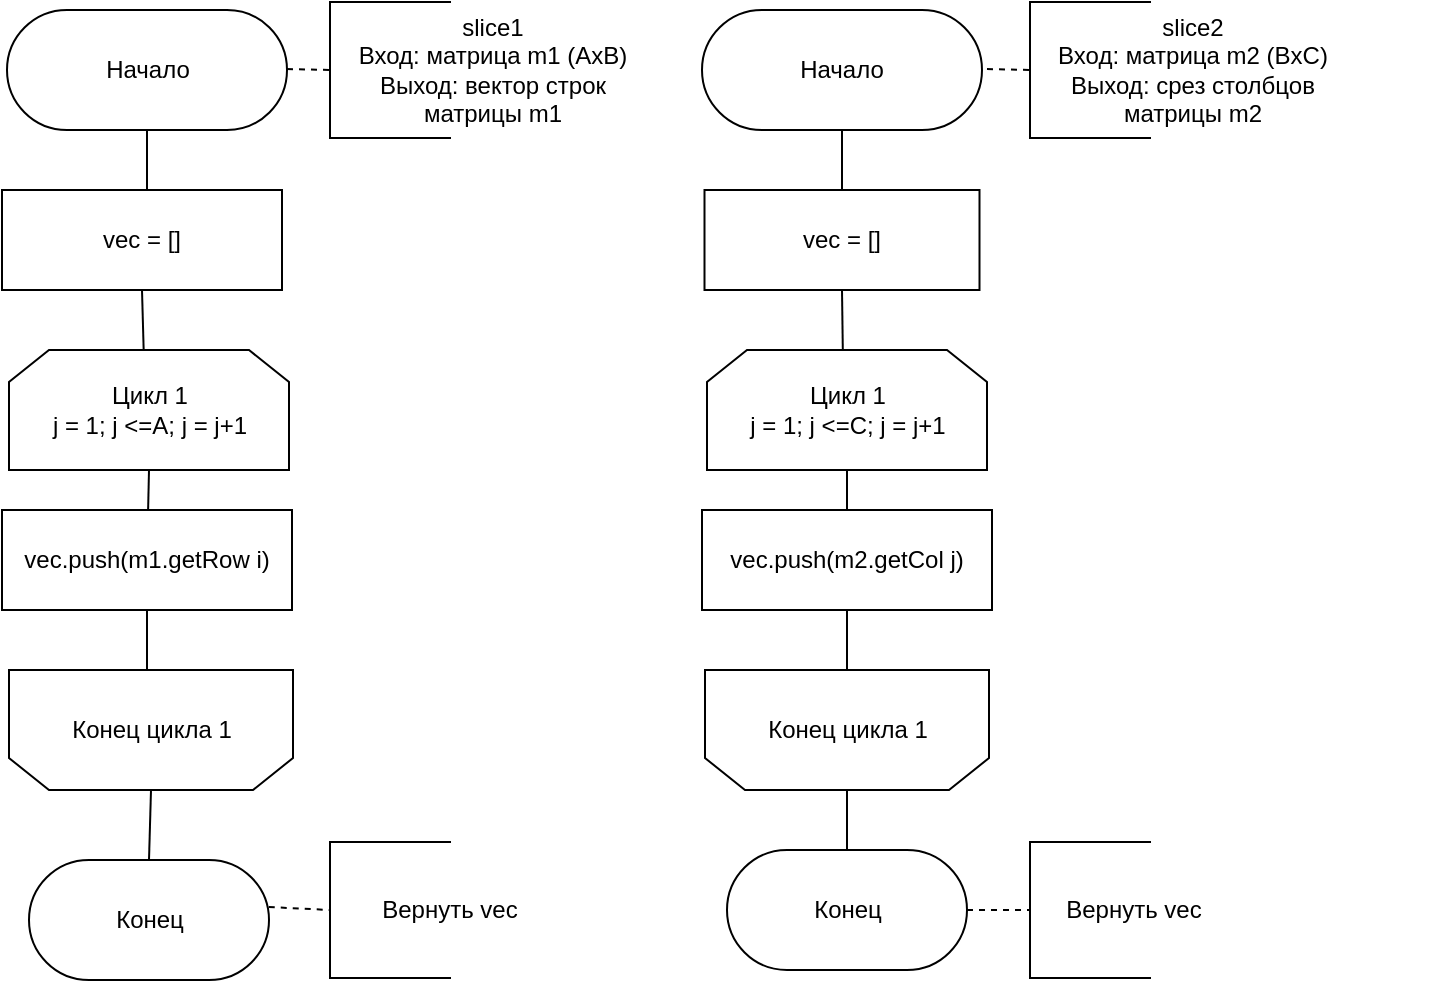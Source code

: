 <mxfile version="13.7.7" type="device"><diagram id="PKrw68s-FcHz-RrZCr9i" name="Page-1"><mxGraphModel dx="908" dy="520" grid="1" gridSize="10" guides="1" tooltips="1" connect="1" arrows="1" fold="1" page="1" pageScale="1" pageWidth="827" pageHeight="1169" math="0" shadow="0"><root><mxCell id="0"/><mxCell id="1" parent="0"/><mxCell id="Gvd8Ezxa3fLg7O33Pl0G-1" value="Начало" style="rounded=1;whiteSpace=wrap;html=1;arcSize=50;" parent="1" vertex="1"><mxGeometry x="52.5" y="80" width="140" height="60" as="geometry"/></mxCell><mxCell id="Gvd8Ezxa3fLg7O33Pl0G-6" value="slice1&lt;br&gt;Вход: матрица m1 (AxB) &lt;br&gt;Выход: вектор строк &lt;br&gt;матрицы m1" style="text;html=1;strokeColor=none;fillColor=none;align=center;verticalAlign=middle;whiteSpace=wrap;rounded=0;" parent="1" vertex="1"><mxGeometry x="170" y="90" width="250.5" height="40" as="geometry"/></mxCell><mxCell id="Gvd8Ezxa3fLg7O33Pl0G-23" value="Цикл 1&lt;br&gt;j = 1; j &amp;lt;=A; j = j+1" style="shape=loopLimit;whiteSpace=wrap;html=1;" parent="1" vertex="1"><mxGeometry x="53.5" y="250" width="140" height="60" as="geometry"/></mxCell><mxCell id="Gvd8Ezxa3fLg7O33Pl0G-24" value="" style="endArrow=none;html=1;exitX=0.5;exitY=1;exitDx=0;exitDy=0;entryX=0.481;entryY=0.002;entryDx=0;entryDy=0;entryPerimeter=0;" parent="1" source="jSsAHre1QRUY7Sw3DLhe-2" target="Gvd8Ezxa3fLg7O33Pl0G-23" edge="1"><mxGeometry width="50" height="50" relative="1" as="geometry"><mxPoint x="123.5" y="230" as="sourcePoint"/><mxPoint x="124" y="250" as="targetPoint"/></mxGeometry></mxCell><mxCell id="Gvd8Ezxa3fLg7O33Pl0G-26" value="vec.push(m1.getRow i)" style="rounded=0;whiteSpace=wrap;html=1;" parent="1" vertex="1"><mxGeometry x="50" y="330" width="145" height="50" as="geometry"/></mxCell><mxCell id="Gvd8Ezxa3fLg7O33Pl0G-31" value="" style="endArrow=none;html=1;exitX=0.5;exitY=1;exitDx=0;exitDy=0;" parent="1" source="Gvd8Ezxa3fLg7O33Pl0G-23" target="Gvd8Ezxa3fLg7O33Pl0G-26" edge="1"><mxGeometry width="50" height="50" relative="1" as="geometry"><mxPoint x="-58.5" y="575" as="sourcePoint"/><mxPoint x="122.5" y="518" as="targetPoint"/></mxGeometry></mxCell><mxCell id="Gvd8Ezxa3fLg7O33Pl0G-33" value="Конец цикла 1" style="shape=loopLimit;whiteSpace=wrap;html=1;direction=west;" parent="1" vertex="1"><mxGeometry x="53.5" y="410" width="142" height="60" as="geometry"/></mxCell><mxCell id="Gvd8Ezxa3fLg7O33Pl0G-34" value="" style="endArrow=none;html=1;entryX=0.5;entryY=1;entryDx=0;entryDy=0;exitX=0.5;exitY=1;exitDx=0;exitDy=0;" parent="1" source="Gvd8Ezxa3fLg7O33Pl0G-26" edge="1"><mxGeometry width="50" height="50" relative="1" as="geometry"><mxPoint x="123" y="630" as="sourcePoint"/><mxPoint x="122.5" y="410" as="targetPoint"/></mxGeometry></mxCell><mxCell id="Gvd8Ezxa3fLg7O33Pl0G-36" value="" style="endArrow=none;html=1;entryX=0.5;entryY=0;entryDx=0;entryDy=0;exitX=0.5;exitY=0;exitDx=0;exitDy=0;" parent="1" source="Gvd8Ezxa3fLg7O33Pl0G-37" target="Gvd8Ezxa3fLg7O33Pl0G-33" edge="1"><mxGeometry width="50" height="50" relative="1" as="geometry"><mxPoint x="141" y="925" as="sourcePoint"/><mxPoint x="144" y="935" as="targetPoint"/></mxGeometry></mxCell><mxCell id="Gvd8Ezxa3fLg7O33Pl0G-37" value="Конец" style="rounded=1;whiteSpace=wrap;html=1;arcSize=50;" parent="1" vertex="1"><mxGeometry x="63.5" y="505" width="120" height="60" as="geometry"/></mxCell><mxCell id="7Xwj2gsnW8v6YeENi7_U-6" value="" style="shape=partialRectangle;whiteSpace=wrap;html=1;bottom=1;right=1;left=1;top=0;fillColor=none;routingCenterX=-0.5;rotation=90;" parent="1" vertex="1"><mxGeometry x="210" y="80" width="68" height="60" as="geometry"/></mxCell><mxCell id="7Xwj2gsnW8v6YeENi7_U-9" value="" style="endArrow=none;dashed=1;html=1;entryX=0.5;entryY=1;entryDx=0;entryDy=0;" parent="1" target="7Xwj2gsnW8v6YeENi7_U-6" edge="1"><mxGeometry width="50" height="50" relative="1" as="geometry"><mxPoint x="192.5" y="109.5" as="sourcePoint"/><mxPoint x="232.5" y="110" as="targetPoint"/></mxGeometry></mxCell><mxCell id="7Xwj2gsnW8v6YeENi7_U-19" value="" style="endArrow=none;html=1;entryX=0.5;entryY=1;entryDx=0;entryDy=0;" parent="1" target="Gvd8Ezxa3fLg7O33Pl0G-1" edge="1"><mxGeometry width="50" height="50" relative="1" as="geometry"><mxPoint x="122.5" y="170" as="sourcePoint"/><mxPoint x="22.5" y="160" as="targetPoint"/></mxGeometry></mxCell><mxCell id="7Xwj2gsnW8v6YeENi7_U-24" value="Начало" style="rounded=1;whiteSpace=wrap;html=1;arcSize=50;" parent="1" vertex="1"><mxGeometry x="400" y="80" width="140" height="60" as="geometry"/></mxCell><mxCell id="7Xwj2gsnW8v6YeENi7_U-25" value="slice2&lt;br&gt;Вход: матрица m2 (BxC) &lt;br&gt;Выход: срез столбцов &lt;br&gt;матрицы m2" style="text;html=1;strokeColor=none;fillColor=none;align=center;verticalAlign=middle;whiteSpace=wrap;rounded=0;" parent="1" vertex="1"><mxGeometry x="520" y="90" width="250.5" height="40" as="geometry"/></mxCell><mxCell id="7Xwj2gsnW8v6YeENi7_U-27" value="Цикл 1&lt;br&gt;j = 1; j &amp;lt;=C; j = j+1" style="shape=loopLimit;whiteSpace=wrap;html=1;" parent="1" vertex="1"><mxGeometry x="402.5" y="250" width="140" height="60" as="geometry"/></mxCell><mxCell id="7Xwj2gsnW8v6YeENi7_U-28" value="" style="endArrow=none;html=1;entryX=0.485;entryY=-0.008;entryDx=0;entryDy=0;exitX=0.5;exitY=1;exitDx=0;exitDy=0;entryPerimeter=0;" parent="1" source="jSsAHre1QRUY7Sw3DLhe-4" target="7Xwj2gsnW8v6YeENi7_U-27" edge="1"><mxGeometry width="50" height="50" relative="1" as="geometry"><mxPoint x="473.5" y="230" as="sourcePoint"/><mxPoint x="331.5" y="435" as="targetPoint"/></mxGeometry></mxCell><mxCell id="7Xwj2gsnW8v6YeENi7_U-29" value="vec.push(m2.getCol j)" style="rounded=0;whiteSpace=wrap;html=1;" parent="1" vertex="1"><mxGeometry x="400" y="330" width="145" height="50" as="geometry"/></mxCell><mxCell id="7Xwj2gsnW8v6YeENi7_U-30" value="" style="endArrow=none;html=1;exitX=0.5;exitY=1;exitDx=0;exitDy=0;" parent="1" source="7Xwj2gsnW8v6YeENi7_U-27" target="7Xwj2gsnW8v6YeENi7_U-29" edge="1"><mxGeometry width="50" height="50" relative="1" as="geometry"><mxPoint x="291.5" y="575" as="sourcePoint"/><mxPoint x="472.5" y="518" as="targetPoint"/></mxGeometry></mxCell><mxCell id="7Xwj2gsnW8v6YeENi7_U-31" value="Конец цикла 1" style="shape=loopLimit;whiteSpace=wrap;html=1;direction=west;" parent="1" vertex="1"><mxGeometry x="401.5" y="410" width="142" height="60" as="geometry"/></mxCell><mxCell id="7Xwj2gsnW8v6YeENi7_U-33" value="" style="endArrow=none;html=1;entryX=0.5;entryY=1;entryDx=0;entryDy=0;exitX=0.5;exitY=0;exitDx=0;exitDy=0;" parent="1" target="7Xwj2gsnW8v6YeENi7_U-31" edge="1"><mxGeometry width="50" height="50" relative="1" as="geometry"><mxPoint x="472.5" y="380" as="sourcePoint"/><mxPoint x="501.595" y="625.095" as="targetPoint"/></mxGeometry></mxCell><mxCell id="7Xwj2gsnW8v6YeENi7_U-34" value="" style="endArrow=none;html=1;entryX=0.5;entryY=0;entryDx=0;entryDy=0;exitX=0.5;exitY=0;exitDx=0;exitDy=0;" parent="1" source="7Xwj2gsnW8v6YeENi7_U-35" target="7Xwj2gsnW8v6YeENi7_U-31" edge="1"><mxGeometry width="50" height="50" relative="1" as="geometry"><mxPoint x="491" y="835" as="sourcePoint"/><mxPoint x="494" y="845" as="targetPoint"/></mxGeometry></mxCell><mxCell id="7Xwj2gsnW8v6YeENi7_U-35" value="Конец" style="rounded=1;whiteSpace=wrap;html=1;arcSize=50;" parent="1" vertex="1"><mxGeometry x="412.5" y="500" width="120" height="60" as="geometry"/></mxCell><mxCell id="7Xwj2gsnW8v6YeENi7_U-37" value="" style="shape=partialRectangle;whiteSpace=wrap;html=1;bottom=1;right=1;left=1;top=0;fillColor=none;routingCenterX=-0.5;rotation=90;" parent="1" vertex="1"><mxGeometry x="560" y="80" width="68" height="60" as="geometry"/></mxCell><mxCell id="7Xwj2gsnW8v6YeENi7_U-38" value="" style="endArrow=none;dashed=1;html=1;entryX=0.5;entryY=1;entryDx=0;entryDy=0;" parent="1" target="7Xwj2gsnW8v6YeENi7_U-37" edge="1"><mxGeometry width="50" height="50" relative="1" as="geometry"><mxPoint x="542.5" y="109.5" as="sourcePoint"/><mxPoint x="582.5" y="110" as="targetPoint"/></mxGeometry></mxCell><mxCell id="7Xwj2gsnW8v6YeENi7_U-39" value="" style="endArrow=none;html=1;entryX=0.5;entryY=1;entryDx=0;entryDy=0;exitX=0.5;exitY=0;exitDx=0;exitDy=0;" parent="1" target="7Xwj2gsnW8v6YeENi7_U-24" edge="1" source="jSsAHre1QRUY7Sw3DLhe-4"><mxGeometry width="50" height="50" relative="1" as="geometry"><mxPoint x="472.5" y="170" as="sourcePoint"/><mxPoint x="372.5" y="160" as="targetPoint"/></mxGeometry></mxCell><mxCell id="jSsAHre1QRUY7Sw3DLhe-2" value="vec = []" style="rounded=0;whiteSpace=wrap;html=1;" vertex="1" parent="1"><mxGeometry x="50" y="170" width="140" height="50" as="geometry"/></mxCell><mxCell id="jSsAHre1QRUY7Sw3DLhe-4" value="vec = []" style="rounded=0;whiteSpace=wrap;html=1;" vertex="1" parent="1"><mxGeometry x="401.25" y="170" width="137.5" height="50" as="geometry"/></mxCell><mxCell id="jSsAHre1QRUY7Sw3DLhe-5" value="" style="shape=partialRectangle;whiteSpace=wrap;html=1;bottom=1;right=1;left=1;top=0;fillColor=none;routingCenterX=-0.5;rotation=90;" vertex="1" parent="1"><mxGeometry x="210" y="500" width="68" height="60" as="geometry"/></mxCell><mxCell id="jSsAHre1QRUY7Sw3DLhe-6" value="" style="shape=partialRectangle;whiteSpace=wrap;html=1;bottom=1;right=1;left=1;top=0;fillColor=none;routingCenterX=-0.5;rotation=90;" vertex="1" parent="1"><mxGeometry x="560" y="500" width="68" height="60" as="geometry"/></mxCell><mxCell id="jSsAHre1QRUY7Sw3DLhe-7" value="" style="endArrow=none;dashed=1;html=1;exitX=0.999;exitY=0.392;exitDx=0;exitDy=0;exitPerimeter=0;" edge="1" parent="1" source="Gvd8Ezxa3fLg7O33Pl0G-37"><mxGeometry width="50" height="50" relative="1" as="geometry"><mxPoint x="202.5" y="119.5" as="sourcePoint"/><mxPoint x="214" y="530" as="targetPoint"/></mxGeometry></mxCell><mxCell id="jSsAHre1QRUY7Sw3DLhe-8" value="" style="endArrow=none;dashed=1;html=1;exitX=1;exitY=0.5;exitDx=0;exitDy=0;" edge="1" parent="1" source="7Xwj2gsnW8v6YeENi7_U-35" target="jSsAHre1QRUY7Sw3DLhe-6"><mxGeometry width="50" height="50" relative="1" as="geometry"><mxPoint x="552.5" y="119.5" as="sourcePoint"/><mxPoint x="574" y="120" as="targetPoint"/></mxGeometry></mxCell><mxCell id="jSsAHre1QRUY7Sw3DLhe-9" value="Вернуть vec" style="text;html=1;strokeColor=none;fillColor=none;align=center;verticalAlign=middle;whiteSpace=wrap;rounded=0;" vertex="1" parent="1"><mxGeometry x="238" y="520" width="72" height="20" as="geometry"/></mxCell><mxCell id="jSsAHre1QRUY7Sw3DLhe-11" value="Вернуть vec" style="text;html=1;strokeColor=none;fillColor=none;align=center;verticalAlign=middle;whiteSpace=wrap;rounded=0;" vertex="1" parent="1"><mxGeometry x="580" y="520" width="72" height="20" as="geometry"/></mxCell></root></mxGraphModel></diagram></mxfile>